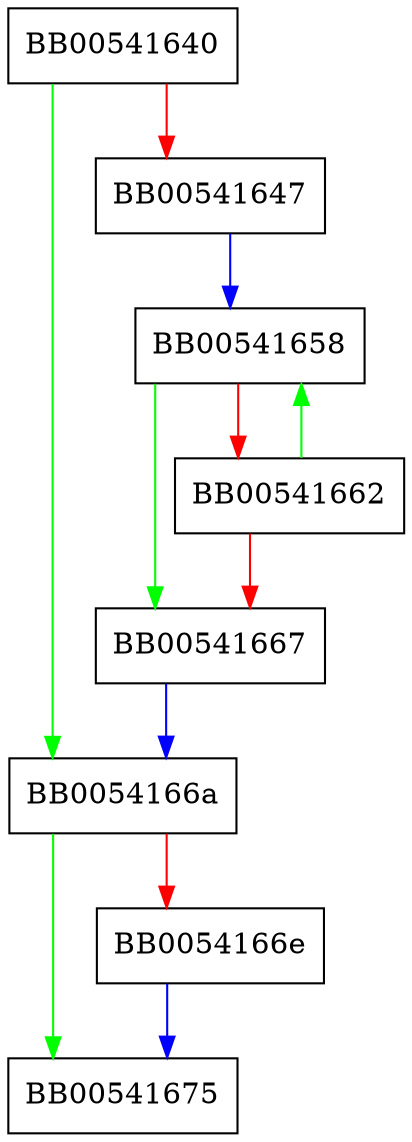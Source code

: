 digraph bn_correct_top {
  node [shape="box"];
  graph [splines=ortho];
  BB00541640 -> BB0054166a [color="green"];
  BB00541640 -> BB00541647 [color="red"];
  BB00541647 -> BB00541658 [color="blue"];
  BB00541658 -> BB00541667 [color="green"];
  BB00541658 -> BB00541662 [color="red"];
  BB00541662 -> BB00541658 [color="green"];
  BB00541662 -> BB00541667 [color="red"];
  BB00541667 -> BB0054166a [color="blue"];
  BB0054166a -> BB00541675 [color="green"];
  BB0054166a -> BB0054166e [color="red"];
  BB0054166e -> BB00541675 [color="blue"];
}